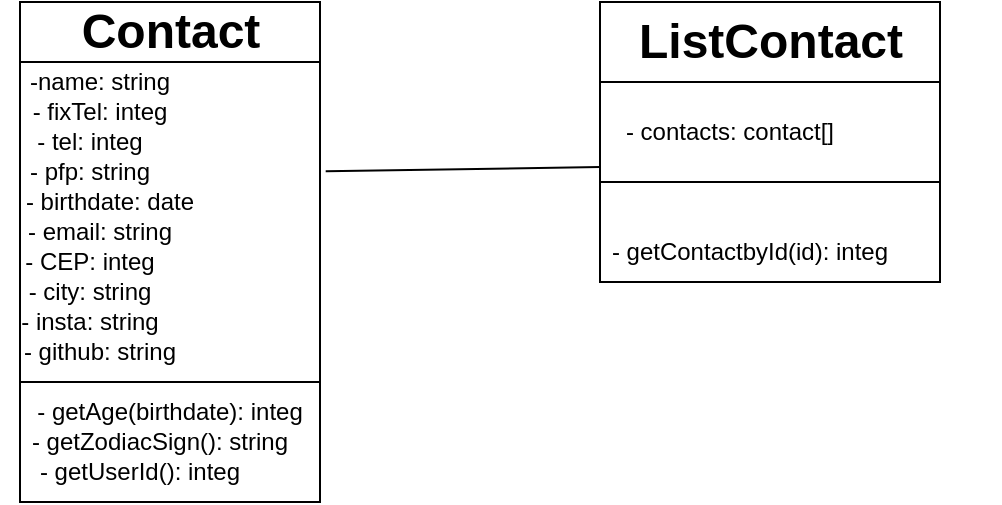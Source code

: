 <mxfile>
    <diagram id="ZzhhhddZj-5BxQ06fxLn" name="Page-1">
        <mxGraphModel dx="762" dy="417" grid="1" gridSize="10" guides="1" tooltips="1" connect="1" arrows="1" fold="1" page="1" pageScale="1" pageWidth="850" pageHeight="1100" math="0" shadow="0">
            <root>
                <mxCell id="0"/>
                <mxCell id="1" parent="0"/>
                <mxCell id="10" value="" style="group" vertex="1" connectable="0" parent="1">
                    <mxGeometry x="150" y="110" width="180" height="250" as="geometry"/>
                </mxCell>
                <mxCell id="2" value="" style="rounded=0;whiteSpace=wrap;html=1;" vertex="1" parent="10">
                    <mxGeometry width="150" height="200" as="geometry"/>
                </mxCell>
                <mxCell id="3" value="" style="rounded=0;whiteSpace=wrap;html=1;" vertex="1" parent="10">
                    <mxGeometry width="150" height="30" as="geometry"/>
                </mxCell>
                <mxCell id="4" value="" style="rounded=0;whiteSpace=wrap;html=1;" vertex="1" parent="10">
                    <mxGeometry y="190" width="150" height="60" as="geometry"/>
                </mxCell>
                <mxCell id="6" value="Contact" style="text;strokeColor=none;fillColor=none;html=1;fontSize=24;fontStyle=1;verticalAlign=middle;align=center;" vertex="1" parent="10">
                    <mxGeometry x="50" y="5" width="50" height="20" as="geometry"/>
                </mxCell>
                <mxCell id="7" value="-name: string" style="text;html=1;strokeColor=none;fillColor=none;align=center;verticalAlign=middle;whiteSpace=wrap;rounded=0;" vertex="1" parent="10">
                    <mxGeometry y="25" width="80" height="30" as="geometry"/>
                </mxCell>
                <mxCell id="8" value="- fixTel: integ" style="text;html=1;strokeColor=none;fillColor=none;align=center;verticalAlign=middle;whiteSpace=wrap;rounded=0;" vertex="1" parent="10">
                    <mxGeometry x="-5" y="40" width="90" height="30" as="geometry"/>
                </mxCell>
                <mxCell id="19" value="- tel: integ" style="text;html=1;strokeColor=none;fillColor=none;align=center;verticalAlign=middle;whiteSpace=wrap;rounded=0;" vertex="1" parent="10">
                    <mxGeometry x="-10" y="55" width="90" height="30" as="geometry"/>
                </mxCell>
                <mxCell id="20" value="- pfp: string" style="text;html=1;strokeColor=none;fillColor=none;align=center;verticalAlign=middle;whiteSpace=wrap;rounded=0;" vertex="1" parent="10">
                    <mxGeometry x="-10" y="70" width="90" height="30" as="geometry"/>
                </mxCell>
                <mxCell id="21" value="- birthdate: date" style="text;html=1;strokeColor=none;fillColor=none;align=center;verticalAlign=middle;whiteSpace=wrap;rounded=0;" vertex="1" parent="10">
                    <mxGeometry y="85" width="90" height="30" as="geometry"/>
                </mxCell>
                <mxCell id="22" value="- email: string" style="text;html=1;strokeColor=none;fillColor=none;align=center;verticalAlign=middle;whiteSpace=wrap;rounded=0;" vertex="1" parent="10">
                    <mxGeometry x="-5" y="100" width="90" height="30" as="geometry"/>
                </mxCell>
                <mxCell id="23" value="- CEP: integ" style="text;html=1;strokeColor=none;fillColor=none;align=center;verticalAlign=middle;whiteSpace=wrap;rounded=0;" vertex="1" parent="10">
                    <mxGeometry x="-10" y="115" width="90" height="30" as="geometry"/>
                </mxCell>
                <mxCell id="24" value="- city: string" style="text;html=1;strokeColor=none;fillColor=none;align=center;verticalAlign=middle;whiteSpace=wrap;rounded=0;" vertex="1" parent="10">
                    <mxGeometry x="-10" y="130" width="90" height="30" as="geometry"/>
                </mxCell>
                <mxCell id="25" value="- insta: string" style="text;html=1;strokeColor=none;fillColor=none;align=center;verticalAlign=middle;whiteSpace=wrap;rounded=0;" vertex="1" parent="10">
                    <mxGeometry x="-10" y="145" width="90" height="30" as="geometry"/>
                </mxCell>
                <mxCell id="26" value="- github: string" style="text;html=1;strokeColor=none;fillColor=none;align=center;verticalAlign=middle;whiteSpace=wrap;rounded=0;" vertex="1" parent="10">
                    <mxGeometry x="-5" y="160" width="90" height="30" as="geometry"/>
                </mxCell>
                <mxCell id="29" value="- getAge(birthdate): integ" style="text;html=1;strokeColor=none;fillColor=none;align=center;verticalAlign=middle;whiteSpace=wrap;rounded=0;" vertex="1" parent="10">
                    <mxGeometry x="-5" y="190" width="160" height="30" as="geometry"/>
                </mxCell>
                <mxCell id="30" value="- getZodiacSign(): string" style="text;html=1;strokeColor=none;fillColor=none;align=center;verticalAlign=middle;whiteSpace=wrap;rounded=0;" vertex="1" parent="10">
                    <mxGeometry x="-10" y="205" width="160" height="30" as="geometry"/>
                </mxCell>
                <mxCell id="31" value="- getUserId(): integ" style="text;html=1;strokeColor=none;fillColor=none;align=center;verticalAlign=middle;whiteSpace=wrap;rounded=0;" vertex="1" parent="10">
                    <mxGeometry y="220" width="120" height="30" as="geometry"/>
                </mxCell>
                <mxCell id="11" value="" style="group" vertex="1" connectable="0" parent="1">
                    <mxGeometry x="460" y="120" width="180" height="130" as="geometry"/>
                </mxCell>
                <mxCell id="33" value="- addContact(contact): contact" style="text;html=1;strokeColor=none;fillColor=none;align=center;verticalAlign=middle;whiteSpace=wrap;rounded=0;" vertex="1" parent="11">
                    <mxGeometry x="-40" y="80" width="215" height="30" as="geometry"/>
                </mxCell>
                <mxCell id="36" value="" style="group" vertex="1" connectable="0" parent="11">
                    <mxGeometry x="-25" y="-10" width="175" height="140" as="geometry"/>
                </mxCell>
                <mxCell id="12" value="" style="rounded=0;whiteSpace=wrap;html=1;" vertex="1" parent="36">
                    <mxGeometry x="5" width="170" height="110" as="geometry"/>
                </mxCell>
                <mxCell id="13" value="" style="rounded=0;whiteSpace=wrap;html=1;" vertex="1" parent="36">
                    <mxGeometry x="5" width="170" height="40" as="geometry"/>
                </mxCell>
                <mxCell id="14" value="" style="rounded=0;whiteSpace=wrap;html=1;" vertex="1" parent="36">
                    <mxGeometry x="5" y="90" width="170" height="50" as="geometry"/>
                </mxCell>
                <mxCell id="15" value="ListContact" style="text;strokeColor=none;fillColor=none;html=1;fontSize=24;fontStyle=1;verticalAlign=middle;align=center;" vertex="1" parent="36">
                    <mxGeometry x="75" y="10" width="30" height="20" as="geometry"/>
                </mxCell>
                <mxCell id="16" value="- contacts: contact[]" style="text;html=1;strokeColor=none;fillColor=none;align=center;verticalAlign=middle;whiteSpace=wrap;rounded=0;" vertex="1" parent="36">
                    <mxGeometry x="5" y="50" width="130" height="30" as="geometry"/>
                </mxCell>
                <mxCell id="34" value="- getContactbyId(id): integ" style="text;html=1;strokeColor=none;fillColor=none;align=center;verticalAlign=middle;whiteSpace=wrap;rounded=0;" vertex="1" parent="36">
                    <mxGeometry y="110" width="160" height="30" as="geometry"/>
                </mxCell>
                <mxCell id="37" value="" style="endArrow=none;html=1;entryX=0;entryY=0.75;entryDx=0;entryDy=0;exitX=1.019;exitY=0.423;exitDx=0;exitDy=0;exitPerimeter=0;" edge="1" parent="1" source="2" target="12">
                    <mxGeometry width="50" height="50" relative="1" as="geometry">
                        <mxPoint x="330" y="300" as="sourcePoint"/>
                        <mxPoint x="380" y="250" as="targetPoint"/>
                    </mxGeometry>
                </mxCell>
            </root>
        </mxGraphModel>
    </diagram>
</mxfile>